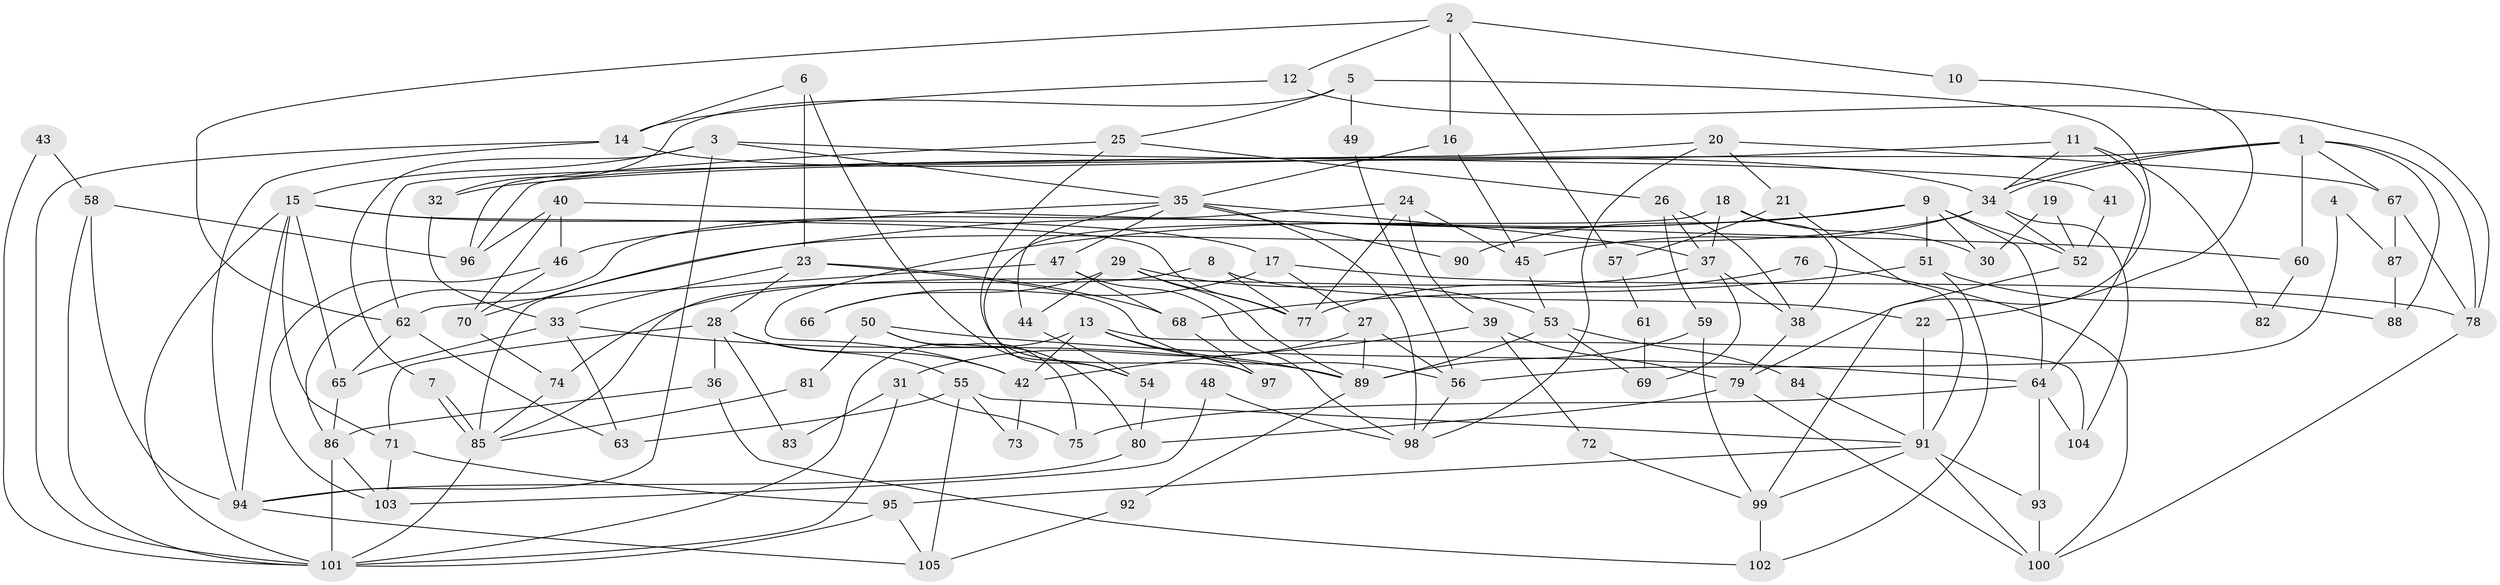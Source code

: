 // coarse degree distribution, {7: 0.10606060606060606, 5: 0.18181818181818182, 2: 0.15151515151515152, 6: 0.13636363636363635, 4: 0.21212121212121213, 10: 0.045454545454545456, 3: 0.09090909090909091, 11: 0.015151515151515152, 9: 0.030303030303030304, 8: 0.030303030303030304}
// Generated by graph-tools (version 1.1) at 2025/42/03/06/25 10:42:01]
// undirected, 105 vertices, 210 edges
graph export_dot {
graph [start="1"]
  node [color=gray90,style=filled];
  1;
  2;
  3;
  4;
  5;
  6;
  7;
  8;
  9;
  10;
  11;
  12;
  13;
  14;
  15;
  16;
  17;
  18;
  19;
  20;
  21;
  22;
  23;
  24;
  25;
  26;
  27;
  28;
  29;
  30;
  31;
  32;
  33;
  34;
  35;
  36;
  37;
  38;
  39;
  40;
  41;
  42;
  43;
  44;
  45;
  46;
  47;
  48;
  49;
  50;
  51;
  52;
  53;
  54;
  55;
  56;
  57;
  58;
  59;
  60;
  61;
  62;
  63;
  64;
  65;
  66;
  67;
  68;
  69;
  70;
  71;
  72;
  73;
  74;
  75;
  76;
  77;
  78;
  79;
  80;
  81;
  82;
  83;
  84;
  85;
  86;
  87;
  88;
  89;
  90;
  91;
  92;
  93;
  94;
  95;
  96;
  97;
  98;
  99;
  100;
  101;
  102;
  103;
  104;
  105;
  1 -- 34;
  1 -- 34;
  1 -- 96;
  1 -- 60;
  1 -- 67;
  1 -- 78;
  1 -- 88;
  2 -- 12;
  2 -- 16;
  2 -- 10;
  2 -- 57;
  2 -- 62;
  3 -- 15;
  3 -- 94;
  3 -- 7;
  3 -- 35;
  3 -- 41;
  4 -- 87;
  4 -- 56;
  5 -- 25;
  5 -- 79;
  5 -- 32;
  5 -- 49;
  6 -- 14;
  6 -- 23;
  6 -- 54;
  7 -- 85;
  7 -- 85;
  8 -- 77;
  8 -- 85;
  8 -- 22;
  9 -- 42;
  9 -- 85;
  9 -- 30;
  9 -- 51;
  9 -- 52;
  9 -- 64;
  9 -- 90;
  10 -- 22;
  11 -- 64;
  11 -- 32;
  11 -- 34;
  11 -- 82;
  12 -- 78;
  12 -- 14;
  13 -- 89;
  13 -- 104;
  13 -- 42;
  13 -- 97;
  13 -- 101;
  14 -- 101;
  14 -- 34;
  14 -- 94;
  15 -- 101;
  15 -- 17;
  15 -- 65;
  15 -- 71;
  15 -- 77;
  15 -- 94;
  16 -- 35;
  16 -- 45;
  17 -- 27;
  17 -- 78;
  17 -- 66;
  18 -- 37;
  18 -- 38;
  18 -- 30;
  18 -- 54;
  19 -- 30;
  19 -- 52;
  20 -- 67;
  20 -- 62;
  20 -- 21;
  20 -- 98;
  21 -- 91;
  21 -- 57;
  22 -- 91;
  23 -- 33;
  23 -- 28;
  23 -- 56;
  23 -- 68;
  24 -- 45;
  24 -- 86;
  24 -- 39;
  24 -- 77;
  25 -- 26;
  25 -- 96;
  25 -- 97;
  26 -- 37;
  26 -- 59;
  26 -- 38;
  27 -- 89;
  27 -- 56;
  27 -- 31;
  28 -- 36;
  28 -- 55;
  28 -- 42;
  28 -- 71;
  28 -- 83;
  29 -- 77;
  29 -- 44;
  29 -- 53;
  29 -- 66;
  29 -- 89;
  31 -- 101;
  31 -- 75;
  31 -- 83;
  32 -- 33;
  33 -- 65;
  33 -- 63;
  33 -- 89;
  34 -- 45;
  34 -- 52;
  34 -- 70;
  34 -- 104;
  35 -- 98;
  35 -- 37;
  35 -- 44;
  35 -- 46;
  35 -- 47;
  35 -- 90;
  36 -- 86;
  36 -- 102;
  37 -- 38;
  37 -- 69;
  37 -- 74;
  38 -- 79;
  39 -- 42;
  39 -- 72;
  39 -- 79;
  40 -- 70;
  40 -- 46;
  40 -- 60;
  40 -- 96;
  41 -- 52;
  42 -- 73;
  43 -- 58;
  43 -- 101;
  44 -- 54;
  45 -- 53;
  46 -- 103;
  46 -- 70;
  47 -- 68;
  47 -- 62;
  47 -- 98;
  48 -- 103;
  48 -- 98;
  49 -- 56;
  50 -- 80;
  50 -- 75;
  50 -- 64;
  50 -- 81;
  51 -- 68;
  51 -- 88;
  51 -- 102;
  52 -- 99;
  53 -- 89;
  53 -- 69;
  53 -- 84;
  54 -- 80;
  55 -- 105;
  55 -- 91;
  55 -- 63;
  55 -- 73;
  56 -- 98;
  57 -- 61;
  58 -- 101;
  58 -- 94;
  58 -- 96;
  59 -- 89;
  59 -- 99;
  60 -- 82;
  61 -- 69;
  62 -- 63;
  62 -- 65;
  64 -- 75;
  64 -- 93;
  64 -- 104;
  65 -- 86;
  67 -- 78;
  67 -- 87;
  68 -- 97;
  70 -- 74;
  71 -- 95;
  71 -- 103;
  72 -- 99;
  74 -- 85;
  76 -- 77;
  76 -- 100;
  78 -- 100;
  79 -- 80;
  79 -- 100;
  80 -- 94;
  81 -- 85;
  84 -- 91;
  85 -- 101;
  86 -- 101;
  86 -- 103;
  87 -- 88;
  89 -- 92;
  91 -- 93;
  91 -- 95;
  91 -- 99;
  91 -- 100;
  92 -- 105;
  93 -- 100;
  94 -- 105;
  95 -- 101;
  95 -- 105;
  99 -- 102;
}
